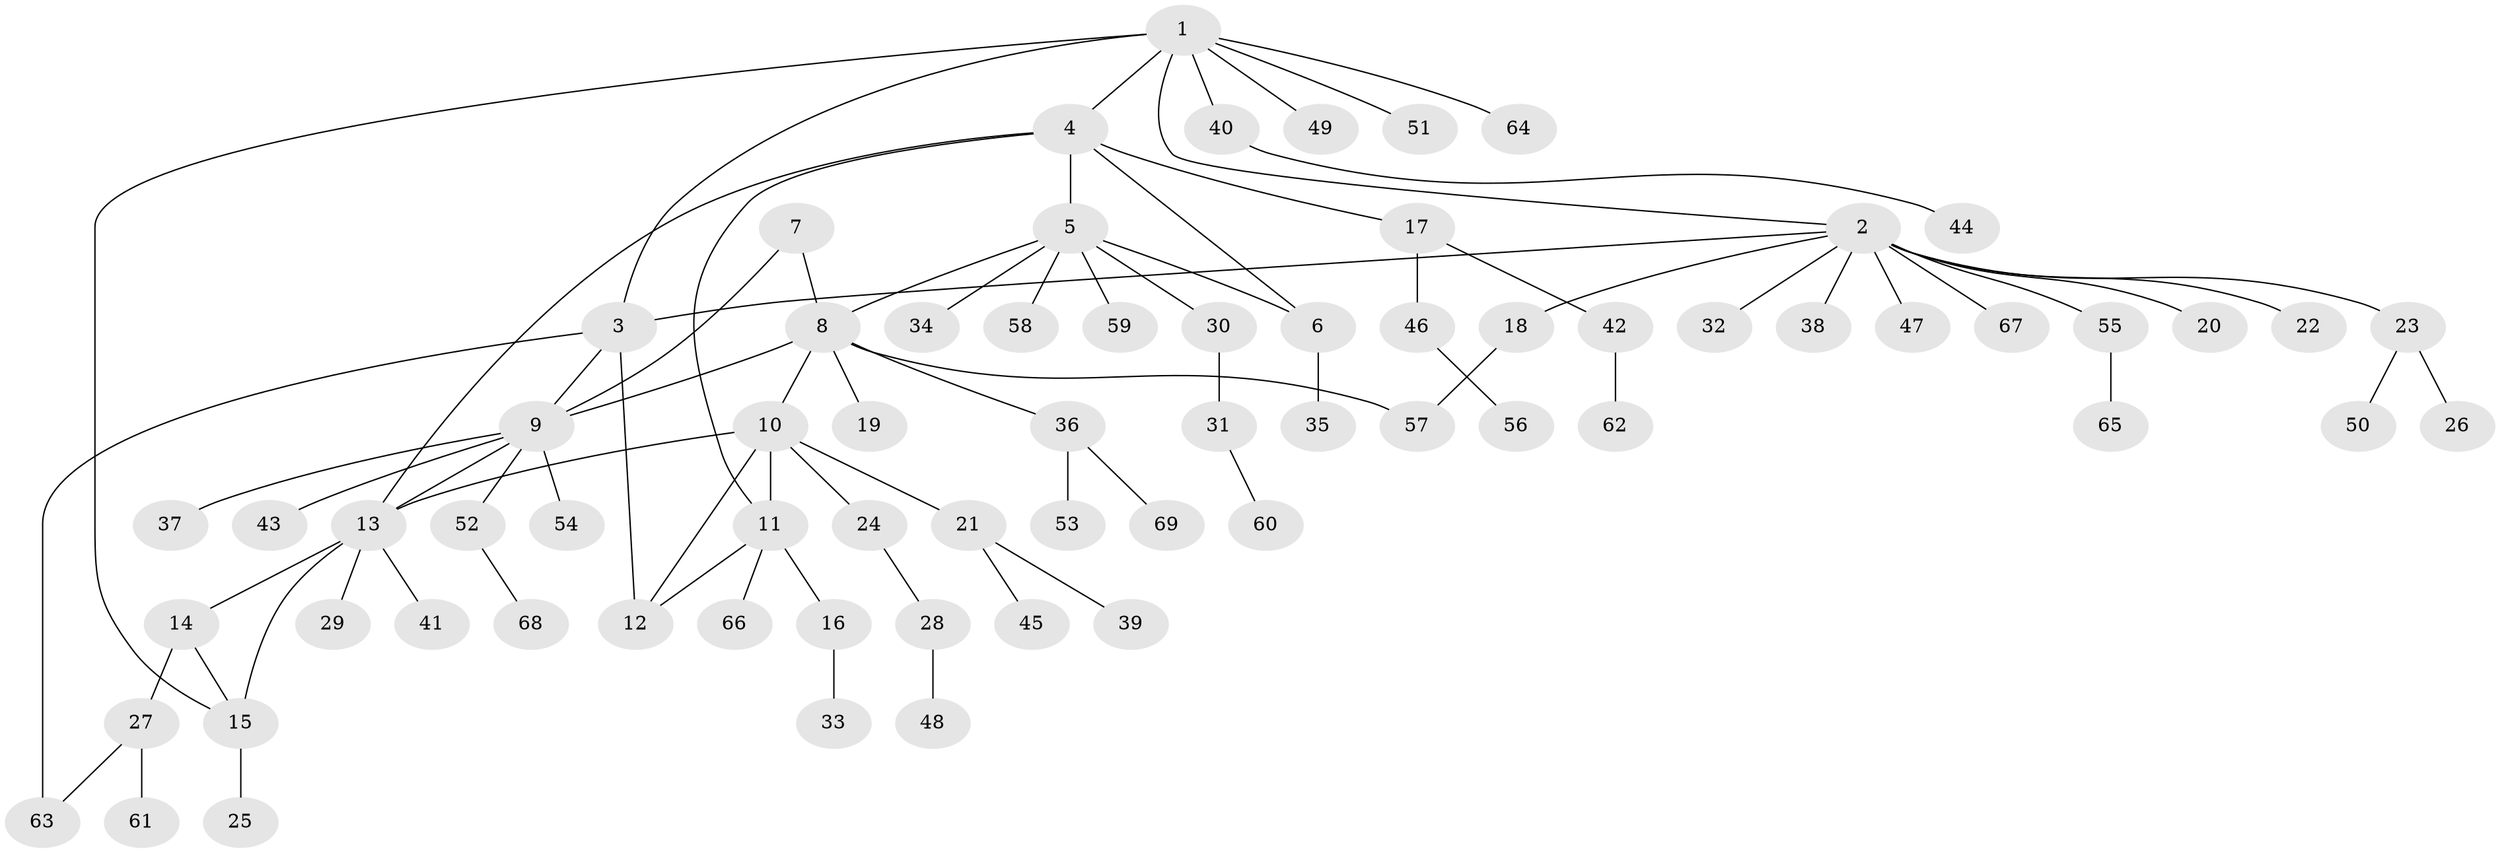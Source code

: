 // Generated by graph-tools (version 1.1) at 2025/02/03/09/25 03:02:41]
// undirected, 69 vertices, 81 edges
graph export_dot {
graph [start="1"]
  node [color=gray90,style=filled];
  1;
  2;
  3;
  4;
  5;
  6;
  7;
  8;
  9;
  10;
  11;
  12;
  13;
  14;
  15;
  16;
  17;
  18;
  19;
  20;
  21;
  22;
  23;
  24;
  25;
  26;
  27;
  28;
  29;
  30;
  31;
  32;
  33;
  34;
  35;
  36;
  37;
  38;
  39;
  40;
  41;
  42;
  43;
  44;
  45;
  46;
  47;
  48;
  49;
  50;
  51;
  52;
  53;
  54;
  55;
  56;
  57;
  58;
  59;
  60;
  61;
  62;
  63;
  64;
  65;
  66;
  67;
  68;
  69;
  1 -- 2;
  1 -- 3;
  1 -- 4;
  1 -- 15;
  1 -- 40;
  1 -- 49;
  1 -- 51;
  1 -- 64;
  2 -- 3;
  2 -- 18;
  2 -- 20;
  2 -- 22;
  2 -- 23;
  2 -- 32;
  2 -- 38;
  2 -- 47;
  2 -- 55;
  2 -- 67;
  3 -- 9;
  3 -- 12;
  3 -- 63;
  4 -- 5;
  4 -- 6;
  4 -- 11;
  4 -- 13;
  4 -- 17;
  5 -- 6;
  5 -- 8;
  5 -- 30;
  5 -- 34;
  5 -- 58;
  5 -- 59;
  6 -- 35;
  7 -- 8;
  7 -- 9;
  8 -- 9;
  8 -- 10;
  8 -- 19;
  8 -- 36;
  8 -- 57;
  9 -- 13;
  9 -- 37;
  9 -- 43;
  9 -- 52;
  9 -- 54;
  10 -- 11;
  10 -- 12;
  10 -- 13;
  10 -- 21;
  10 -- 24;
  11 -- 12;
  11 -- 16;
  11 -- 66;
  13 -- 14;
  13 -- 15;
  13 -- 29;
  13 -- 41;
  14 -- 15;
  14 -- 27;
  15 -- 25;
  16 -- 33;
  17 -- 42;
  17 -- 46;
  18 -- 57;
  21 -- 39;
  21 -- 45;
  23 -- 26;
  23 -- 50;
  24 -- 28;
  27 -- 61;
  27 -- 63;
  28 -- 48;
  30 -- 31;
  31 -- 60;
  36 -- 53;
  36 -- 69;
  40 -- 44;
  42 -- 62;
  46 -- 56;
  52 -- 68;
  55 -- 65;
}
